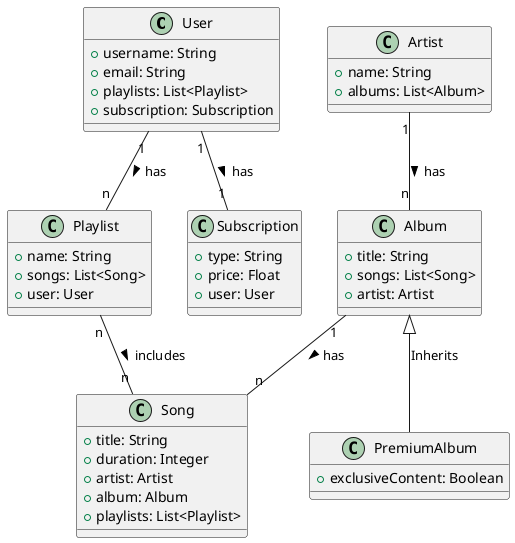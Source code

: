 @startuml

class User {
    +username: String
    +email: String
    +playlists: List<Playlist>
    +subscription: Subscription
}

class Artist {
    +name: String
    +albums: List<Album>
}

class Album {
    +title: String
    +songs: List<Song>
    +artist: Artist
}

class PremiumAlbum {
    +exclusiveContent: Boolean
}

class Song {
    +title: String
    +duration: Integer
    +artist: Artist
    +album: Album
    +playlists: List<Playlist>
}


class Playlist {
    +name: String
    +songs: List<Song>
    +user: User
}

class Subscription {
    +type: String
    +price: Float
    +user: User
}

Album <|-- PremiumAlbum : Inherits
User "1" -- "1" Subscription : has >
User "1" -- "n" Playlist : has >
Artist "1" -- "n" Album : has >
Album "1" -- "n" Song : has >
Playlist "n" -- "n" Song : includes >

@enduml